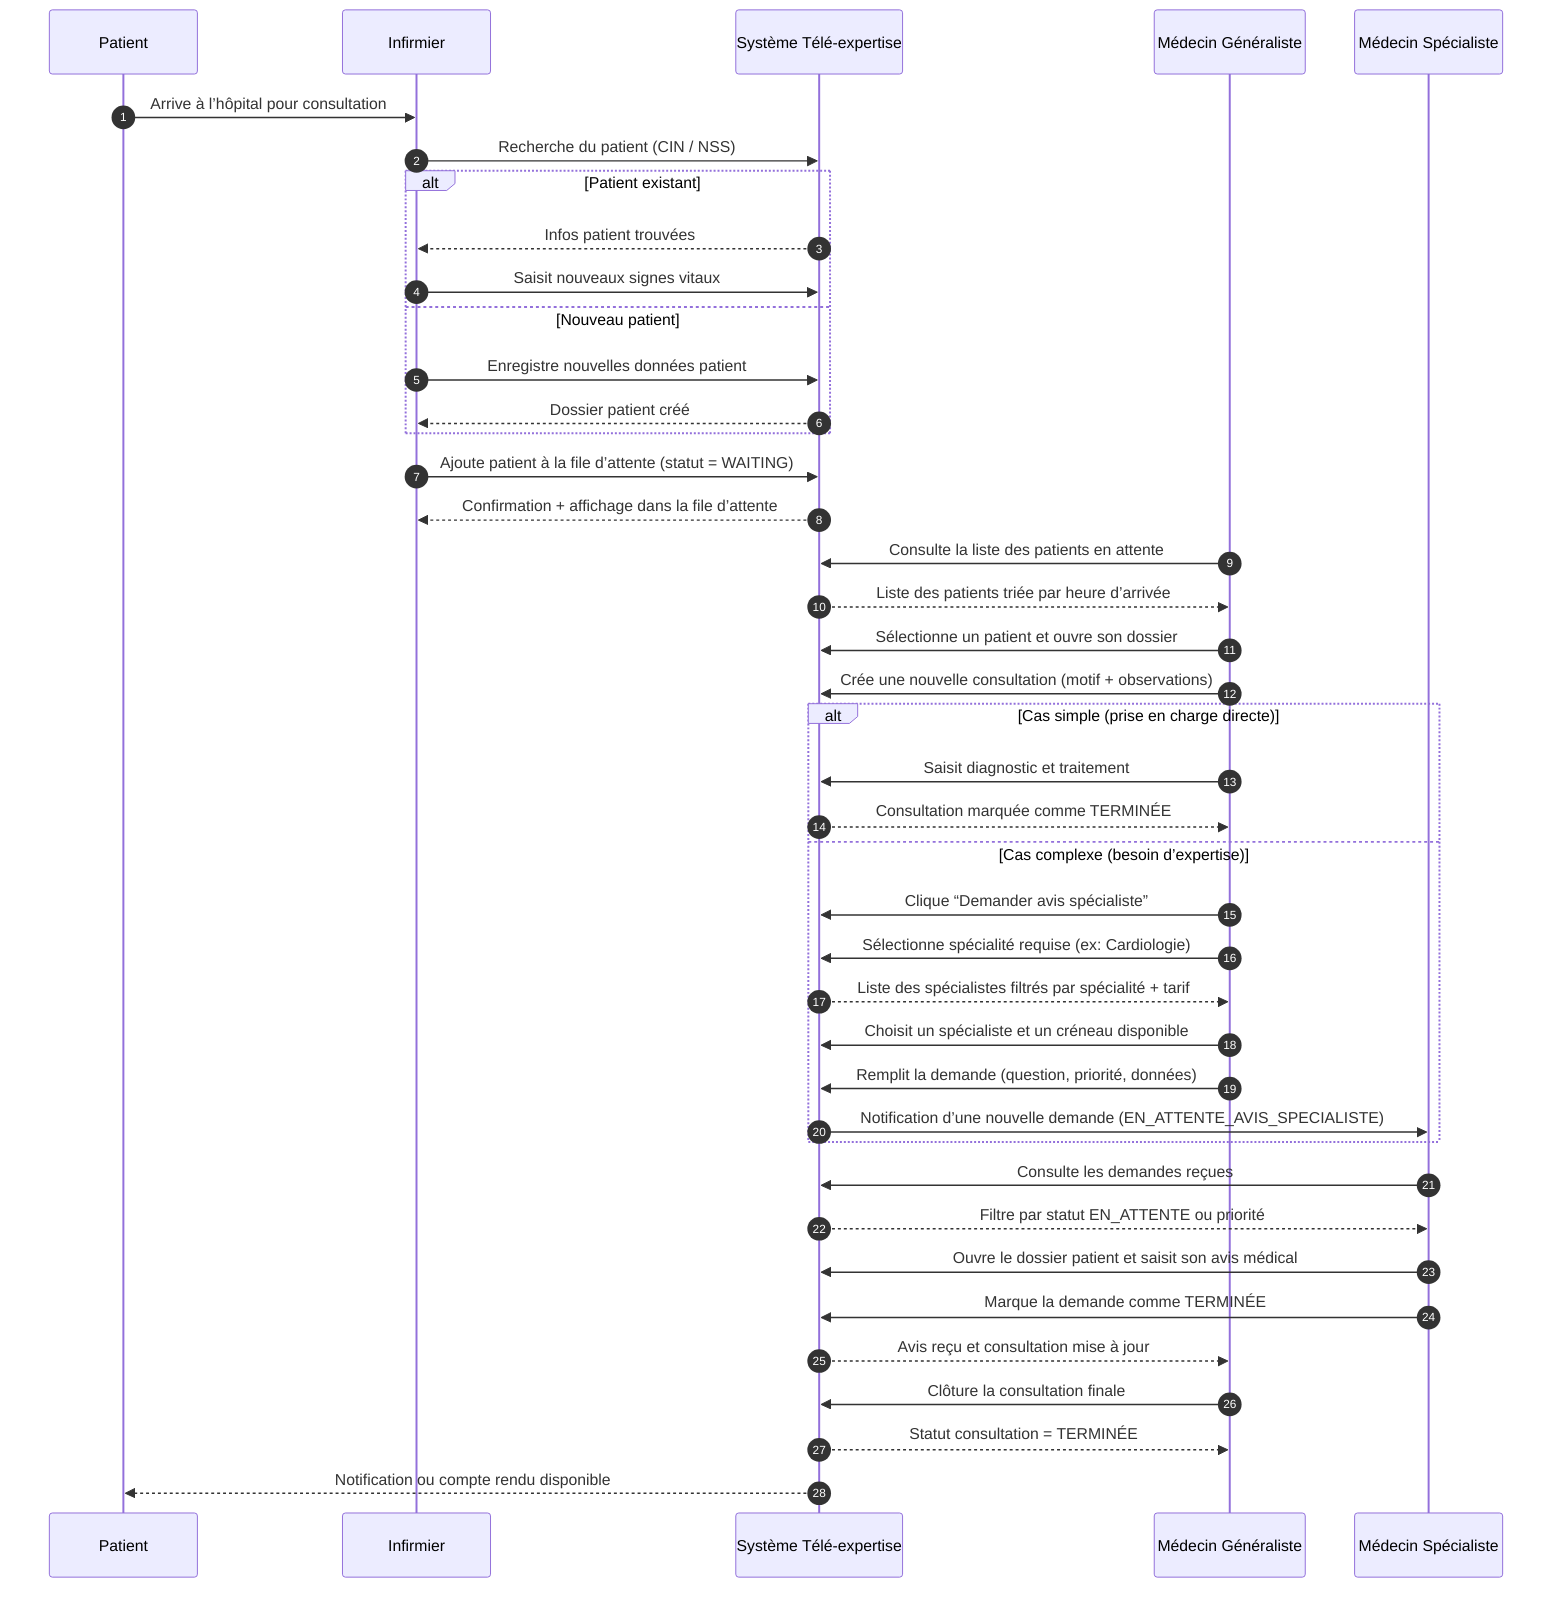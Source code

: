 sequenceDiagram
    autonumber
    participant P as Patient
    participant N as Infirmier
    participant SYS as Système Télé-expertise
    participant G as Médecin Généraliste
    participant S as Médecin Spécialiste

%% ARRIVEE DU PATIENT
    P->>N: Arrive à l’hôpital pour consultation
    N->>SYS: Recherche du patient (CIN / NSS)
    alt Patient existant
        SYS-->>N: Infos patient trouvées
        N->>SYS: Saisit nouveaux signes vitaux
    else Nouveau patient
        N->>SYS: Enregistre nouvelles données patient
        SYS-->>N: Dossier patient créé
    end
    N->>SYS: Ajoute patient à la file d’attente (statut = WAITING)
    SYS-->>N: Confirmation + affichage dans la file d’attente

%% CONSULTATION DU GENERALISTE
    G->>SYS: Consulte la liste des patients en attente
    SYS-->>G: Liste des patients triée par heure d’arrivée
    G->>SYS: Sélectionne un patient et ouvre son dossier
    G->>SYS: Crée une nouvelle consultation (motif + observations)

    alt Cas simple (prise en charge directe)
        G->>SYS: Saisit diagnostic et traitement
        SYS-->>G: Consultation marquée comme TERMINÉE
    else Cas complexe (besoin d’expertise)
        G->>SYS: Clique “Demander avis spécialiste”
        G->>SYS: Sélectionne spécialité requise (ex: Cardiologie)
        SYS-->>G: Liste des spécialistes filtrés par spécialité + tarif
        G->>SYS: Choisit un spécialiste et un créneau disponible
        G->>SYS: Remplit la demande (question, priorité, données)
        SYS->>S: Notification d’une nouvelle demande (EN_ATTENTE_AVIS_SPECIALISTE)
    end

%% INTERVENTION DU SPECIALISTE
    S->>SYS: Consulte les demandes reçues
    SYS-->>S: Filtre par statut EN_ATTENTE ou priorité
    S->>SYS: Ouvre le dossier patient et saisit son avis médical
    S->>SYS: Marque la demande comme TERMINÉE
    SYS-->>G: Avis reçu et consultation mise à jour

%% CLÔTURE
    G->>SYS: Clôture la consultation finale
    SYS-->>G: Statut consultation = TERMINÉE
    SYS-->>P: Notification ou compte rendu disponible